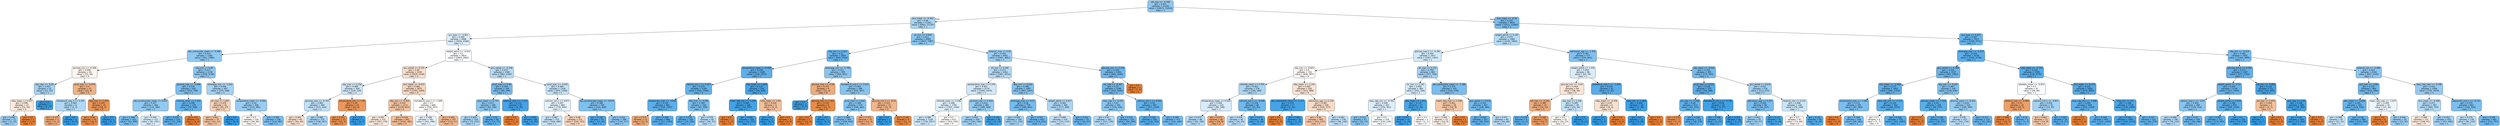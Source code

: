 digraph Tree {
node [shape=box, style="filled, rounded", color="black", fontname="helvetica"] ;
edge [fontname="helvetica"] ;
0 [label="ptt_max <= -0.348\ngini = 0.421\nsamples = 21182\nvalue = [10072, 23418]\nclass = 1", fillcolor="#8ec7f0"] ;
1 [label="bun_mean <= -0.443\ngini = 0.46\nsamples = 11561\nvalue = [6561, 11735]\nclass = 1", fillcolor="#a8d4f4"] ;
0 -> 1 [labeldistance=2.5, labelangle=45, headlabel="True"] ;
2 [label="gcs_eyes <= -0.461\ngini = 0.495\nsamples = 4996\nvalue = [3554, 4348]\nclass = 1", fillcolor="#dbedfa"] ;
1 -> 2 ;
3 [label="abs_monocytes_mean <= -0.489\ngini = 0.423\nsamples = 1182\nvalue = [561, 1286]\nclass = 1", fillcolor="#8fc8f0"] ;
2 -> 3 ;
4 [label="glucose_min <= -0.308\ngini = 0.499\nsamples = 43\nvalue = [33, 30]\nclass = 0", fillcolor="#fdf4ed"] ;
3 -> 4 ;
5 [label="sbp_max <= -0.05\ngini = 0.457\nsamples = 22\nvalue = [12, 22]\nclass = 1", fillcolor="#a5d2f3"] ;
4 -> 5 ;
6 [label="mbp_mean <= 0.247\ngini = 0.496\nsamples = 15\nvalue = [12, 10]\nclass = 0", fillcolor="#fbeade"] ;
5 -> 6 ;
7 [label="gini = 0.444\nsamples = 12\nvalue = [5, 10]\nclass = 1", fillcolor="#9ccef2"] ;
6 -> 7 ;
8 [label="gini = 0.0\nsamples = 3\nvalue = [7, 0]\nclass = 0", fillcolor="#e58139"] ;
6 -> 8 ;
9 [label="gini = 0.0\nsamples = 7\nvalue = [0, 12]\nclass = 1", fillcolor="#399de5"] ;
5 -> 9 ;
10 [label="pco2_max <= -0.479\ngini = 0.4\nsamples = 21\nvalue = [21, 8]\nclass = 0", fillcolor="#efb184"] ;
4 -> 10 ;
11 [label="hematocrit_max.1 <= 0.347\ngini = 0.469\nsamples = 6\nvalue = [3, 5]\nclass = 1", fillcolor="#b0d8f5"] ;
10 -> 11 ;
12 [label="gini = 0.375\nsamples = 3\nvalue = [3, 1]\nclass = 0", fillcolor="#eeab7b"] ;
11 -> 12 ;
13 [label="gini = 0.0\nsamples = 3\nvalue = [0, 4]\nclass = 1", fillcolor="#399de5"] ;
11 -> 13 ;
14 [label="dbp_max <= 1.403\ngini = 0.245\nsamples = 15\nvalue = [18, 3]\nclass = 0", fillcolor="#e9965a"] ;
10 -> 14 ;
15 [label="gini = 0.18\nsamples = 14\nvalue = [18, 2]\nclass = 0", fillcolor="#e88f4f"] ;
14 -> 15 ;
16 [label="gini = 0.0\nsamples = 1\nvalue = [0, 1]\nclass = 1", fillcolor="#399de5"] ;
14 -> 16 ;
17 [label="sbp_min <= 0.09\ngini = 0.417\nsamples = 1139\nvalue = [528, 1256]\nclass = 1", fillcolor="#8cc6f0"] ;
3 -> 17 ;
18 [label="glucose_max <= -0.068\ngini = 0.378\nsamples = 642\nvalue = [253, 748]\nclass = 1", fillcolor="#7cbeee"] ;
17 -> 18 ;
19 [label="abs_lymphocytes_mean <= 0.023\ngini = 0.427\nsamples = 366\nvalue = [174, 390]\nclass = 1", fillcolor="#91c9f1"] ;
18 -> 19 ;
20 [label="gini = 0.368\nsamples = 253\nvalue = [93, 289]\nclass = 1", fillcolor="#79bded"] ;
19 -> 20 ;
21 [label="gini = 0.494\nsamples = 113\nvalue = [81, 101]\nclass = 1", fillcolor="#d8ecfa"] ;
19 -> 21 ;
22 [label="chloride_mean <= 2.401\ngini = 0.296\nsamples = 276\nvalue = [79, 358]\nclass = 1", fillcolor="#65b3eb"] ;
18 -> 22 ;
23 [label="gini = 0.276\nsamples = 270\nvalue = [71, 358]\nclass = 1", fillcolor="#60b0ea"] ;
22 -> 23 ;
24 [label="gini = 0.0\nsamples = 6\nvalue = [8, 0]\nclass = 0", fillcolor="#e58139"] ;
22 -> 24 ;
25 [label="aniongap_min <= -1.242\ngini = 0.456\nsamples = 497\nvalue = [275, 508]\nclass = 1", fillcolor="#a4d2f3"] ;
17 -> 25 ;
26 [label="ph_max <= 1.087\ngini = 0.476\nsamples = 41\nvalue = [42, 27]\nclass = 0", fillcolor="#f6d2b8"] ;
25 -> 26 ;
27 [label="gini = 0.451\nsamples = 37\nvalue = [42, 22]\nclass = 0", fillcolor="#f3c3a1"] ;
26 -> 27 ;
28 [label="gini = 0.0\nsamples = 4\nvalue = [0, 5]\nclass = 1", fillcolor="#399de5"] ;
26 -> 28 ;
29 [label="temperature_mean <= -0.069\ngini = 0.44\nsamples = 456\nvalue = [233, 481]\nclass = 1", fillcolor="#99ccf2"] ;
25 -> 29 ;
30 [label="gini = 0.5\nsamples = 120\nvalue = [99, 94]\nclass = 0", fillcolor="#fef9f5"] ;
29 -> 30 ;
31 [label="gini = 0.382\nsamples = 336\nvalue = [134, 387]\nclass = 1", fillcolor="#7ebfee"] ;
29 -> 31 ;
32 [label="weight_admit <= -0.012\ngini = 0.5\nsamples = 3814\nvalue = [2993, 3062]\nclass = 1", fillcolor="#fbfdfe"] ;
2 -> 32 ;
33 [label="gcs_verbal <= 0.155\ngini = 0.49\nsamples = 2230\nvalue = [2029, 1518]\nclass = 0", fillcolor="#f8dfcd"] ;
32 -> 33 ;
34 [label="sbp_max <= 2.256\ngini = 0.489\nsamples = 358\nvalue = [234, 314]\nclass = 1", fillcolor="#cde6f8"] ;
33 -> 34 ;
35 [label="glucose_max <= -0.743\ngini = 0.482\nsamples = 344\nvalue = [212, 310]\nclass = 1", fillcolor="#c0e0f7"] ;
34 -> 35 ;
36 [label="gini = 0.491\nsamples = 69\nvalue = [64, 49]\nclass = 0", fillcolor="#f9e1d1"] ;
35 -> 36 ;
37 [label="gini = 0.462\nsamples = 275\nvalue = [148, 261]\nclass = 1", fillcolor="#a9d5f4"] ;
35 -> 37 ;
38 [label="temperature_min <= 1.09\ngini = 0.26\nsamples = 14\nvalue = [22, 4]\nclass = 0", fillcolor="#ea985d"] ;
34 -> 38 ;
39 [label="gini = 0.211\nsamples = 13\nvalue = [22, 3]\nclass = 0", fillcolor="#e99254"] ;
38 -> 39 ;
40 [label="gini = 0.0\nsamples = 1\nvalue = [0, 1]\nclass = 1", fillcolor="#399de5"] ;
38 -> 40 ;
41 [label="bun_mean <= -0.615\ngini = 0.481\nsamples = 1872\nvalue = [1795, 1204]\nclass = 0", fillcolor="#f6d6be"] ;
33 -> 41 ;
42 [label="dbp_min <= -0.452\ngini = 0.453\nsamples = 1173\nvalue = [1239, 657]\nclass = 0", fillcolor="#f3c4a2"] ;
41 -> 42 ;
43 [label="gini = 0.497\nsamples = 232\nvalue = [207, 176]\nclass = 0", fillcolor="#fbece1"] ;
42 -> 43 ;
44 [label="gini = 0.434\nsamples = 941\nvalue = [1032, 481]\nclass = 0", fillcolor="#f1bc95"] ;
42 -> 44 ;
45 [label="hematocrit_max.1 <= 1.008\ngini = 0.5\nsamples = 699\nvalue = [556, 547]\nclass = 0", fillcolor="#fffdfc"] ;
41 -> 45 ;
46 [label="gini = 0.498\nsamples = 592\nvalue = [441, 496]\nclass = 1", fillcolor="#e9f4fc"] ;
45 -> 46 ;
47 [label="gini = 0.426\nsamples = 107\nvalue = [115, 51]\nclass = 0", fillcolor="#f1b991"] ;
45 -> 47 ;
48 [label="gcs_verbal <= -0.308\ngini = 0.473\nsamples = 1584\nvalue = [964, 1544]\nclass = 1", fillcolor="#b5daf5"] ;
32 -> 48 ;
49 [label="pco2_max <= 0.46\ngini = 0.359\nsamples = 256\nvalue = [90, 294]\nclass = 1", fillcolor="#76bbed"] ;
48 -> 49 ;
50 [label="spo2_mean <= 0.747\ngini = 0.417\nsamples = 189\nvalue = [84, 199]\nclass = 1", fillcolor="#8dc6f0"] ;
49 -> 50 ;
51 [label="gini = 0.463\nsamples = 129\nvalue = [70, 122]\nclass = 1", fillcolor="#abd5f4"] ;
50 -> 51 ;
52 [label="gini = 0.26\nsamples = 60\nvalue = [14, 77]\nclass = 1", fillcolor="#5dafea"] ;
50 -> 52 ;
53 [label="totalco2_max <= -1.213\ngini = 0.112\nsamples = 67\nvalue = [6, 95]\nclass = 1", fillcolor="#46a3e7"] ;
49 -> 53 ;
54 [label="gini = 0.0\nsamples = 1\nvalue = [1, 0]\nclass = 0", fillcolor="#e58139"] ;
53 -> 54 ;
55 [label="gini = 0.095\nsamples = 66\nvalue = [5, 95]\nclass = 1", fillcolor="#43a2e6"] ;
53 -> 55 ;
56 [label="pco2_max <= -0.052\ngini = 0.484\nsamples = 1328\nvalue = [874, 1250]\nclass = 1", fillcolor="#c3e2f7"] ;
48 -> 56 ;
57 [label="calcium_min.1 <= 0.871\ngini = 0.497\nsamples = 983\nvalue = [730, 842]\nclass = 1", fillcolor="#e5f2fc"] ;
56 -> 57 ;
58 [label="gini = 0.487\nsamples = 752\nvalue = [500, 689]\nclass = 1", fillcolor="#c9e4f8"] ;
57 -> 58 ;
59 [label="gini = 0.48\nsamples = 231\nvalue = [230, 153]\nclass = 0", fillcolor="#f6d5bd"] ;
57 -> 59 ;
60 [label="abs_lymphocytes_mean <= -0.074\ngini = 0.386\nsamples = 345\nvalue = [144, 408]\nclass = 1", fillcolor="#7fc0ee"] ;
56 -> 60 ;
61 [label="gini = 0.192\nsamples = 57\nvalue = [11, 91]\nclass = 1", fillcolor="#51a9e8"] ;
60 -> 61 ;
62 [label="gini = 0.416\nsamples = 288\nvalue = [133, 317]\nclass = 1", fillcolor="#8cc6f0"] ;
60 -> 62 ;
63 [label="ph_min <= 0.058\ngini = 0.411\nsamples = 6565\nvalue = [3007, 7387]\nclass = 1", fillcolor="#8ac5f0"] ;
1 -> 63 ;
64 [label="sbp_min <= 0.163\ngini = 0.31\nsamples = 2004\nvalue = [600, 2526]\nclass = 1", fillcolor="#68b4eb"] ;
63 -> 64 ;
65 [label="temperature_mean <= 0.908\ngini = 0.258\nsamples = 1409\nvalue = [336, 1875]\nclass = 1", fillcolor="#5cafea"] ;
64 -> 65 ;
66 [label="calcium_min.1 <= 0.507\ngini = 0.279\nsamples = 1199\nvalue = [316, 1566]\nclass = 1", fillcolor="#61b1ea"] ;
65 -> 66 ;
67 [label="baseexcess_max <= -3.404\ngini = 0.255\nsamples = 981\nvalue = [229, 1297]\nclass = 1", fillcolor="#5caeea"] ;
66 -> 67 ;
68 [label="gini = 0.375\nsamples = 13\nvalue = [12, 4]\nclass = 0", fillcolor="#eeab7b"] ;
67 -> 68 ;
69 [label="gini = 0.246\nsamples = 968\nvalue = [217, 1293]\nclass = 1", fillcolor="#5aade9"] ;
67 -> 69 ;
70 [label="dbp_max <= 0.286\ngini = 0.369\nsamples = 218\nvalue = [87, 269]\nclass = 1", fillcolor="#79bded"] ;
66 -> 70 ;
71 [label="gini = 0.279\nsamples = 149\nvalue = [39, 194]\nclass = 1", fillcolor="#61b1ea"] ;
70 -> 71 ;
72 [label="gini = 0.476\nsamples = 69\nvalue = [48, 75]\nclass = 1", fillcolor="#b8dcf6"] ;
70 -> 72 ;
73 [label="dbp_mean <= 1.605\ngini = 0.114\nsamples = 210\nvalue = [20, 309]\nclass = 1", fillcolor="#46a3e7"] ;
65 -> 73 ;
74 [label="heart_rate_min <= -1.704\ngini = 0.094\nsamples = 206\nvalue = [16, 307]\nclass = 1", fillcolor="#43a2e6"] ;
73 -> 74 ;
75 [label="gini = 0.0\nsamples = 1\nvalue = [1, 0]\nclass = 0", fillcolor="#e58139"] ;
74 -> 75 ;
76 [label="gini = 0.089\nsamples = 205\nvalue = [15, 307]\nclass = 1", fillcolor="#43a2e6"] ;
74 -> 76 ;
77 [label="mbp_mean <= 1.69\ngini = 0.444\nsamples = 4\nvalue = [4, 2]\nclass = 0", fillcolor="#f2c09c"] ;
73 -> 77 ;
78 [label="gini = 0.0\nsamples = 2\nvalue = [0, 2]\nclass = 1", fillcolor="#399de5"] ;
77 -> 78 ;
79 [label="gini = 0.0\nsamples = 2\nvalue = [4, 0]\nclass = 0", fillcolor="#e58139"] ;
77 -> 79 ;
80 [label="aniongap_min <= -1.798\ngini = 0.411\nsamples = 595\nvalue = [264, 651]\nclass = 1", fillcolor="#89c5f0"] ;
64 -> 80 ;
81 [label="glucose_max <= -0.29\ngini = 0.375\nsamples = 9\nvalue = [12, 4]\nclass = 0", fillcolor="#eeab7b"] ;
80 -> 81 ;
82 [label="gini = 0.0\nsamples = 3\nvalue = [0, 3]\nclass = 1", fillcolor="#399de5"] ;
81 -> 82 ;
83 [label="glucose_min <= 1.301\ngini = 0.142\nsamples = 6\nvalue = [12, 1]\nclass = 0", fillcolor="#e78c49"] ;
81 -> 83 ;
84 [label="gini = 0.0\nsamples = 5\nvalue = [12, 0]\nclass = 0", fillcolor="#e58139"] ;
83 -> 84 ;
85 [label="gini = 0.0\nsamples = 1\nvalue = [0, 1]\nclass = 1", fillcolor="#399de5"] ;
83 -> 85 ;
86 [label="hematocrit_max.1 <= 2.627\ngini = 0.403\nsamples = 586\nvalue = [252, 647]\nclass = 1", fillcolor="#86c3ef"] ;
80 -> 86 ;
87 [label="pco2_max <= 4.602\ngini = 0.396\nsamples = 574\nvalue = [240, 642]\nclass = 1", fillcolor="#83c2ef"] ;
86 -> 87 ;
88 [label="gini = 0.388\nsamples = 564\nvalue = [228, 638]\nclass = 1", fillcolor="#80c0ee"] ;
87 -> 88 ;
89 [label="gini = 0.375\nsamples = 10\nvalue = [12, 4]\nclass = 0", fillcolor="#eeab7b"] ;
87 -> 89 ;
90 [label="glucose_min.2 <= -0.26\ngini = 0.415\nsamples = 12\nvalue = [12, 5]\nclass = 0", fillcolor="#f0b58b"] ;
86 -> 90 ;
91 [label="gini = 0.0\nsamples = 3\nvalue = [0, 4]\nclass = 1", fillcolor="#399de5"] ;
90 -> 91 ;
92 [label="gini = 0.142\nsamples = 9\nvalue = [12, 1]\nclass = 0", fillcolor="#e78c49"] ;
90 -> 92 ;
93 [label="totalco2_max <= 0.02\ngini = 0.443\nsamples = 4561\nvalue = [2407, 4861]\nclass = 1", fillcolor="#9bcef2"] ;
63 -> 93 ;
94 [label="ph_min <= 0.166\ngini = 0.471\nsamples = 3261\nvalue = [1967, 3221]\nclass = 1", fillcolor="#b2d9f5"] ;
93 -> 94 ;
95 [label="temperature_max <= 0.376\ngini = 0.491\nsamples = 2174\nvalue = [1500, 1974]\nclass = 1", fillcolor="#cfe7f9"] ;
94 -> 95 ;
96 [label="chloride_mean <= 0.196\ngini = 0.496\nsamples = 1792\nvalue = [1302, 1546]\nclass = 1", fillcolor="#e0f0fb"] ;
95 -> 96 ;
97 [label="gini = 0.489\nsamples = 1120\nvalue = [759, 1017]\nclass = 1", fillcolor="#cde6f8"] ;
96 -> 97 ;
98 [label="gini = 0.5\nsamples = 672\nvalue = [543, 529]\nclass = 0", fillcolor="#fefcfa"] ;
96 -> 98 ;
99 [label="glucose_max <= 0.928\ngini = 0.433\nsamples = 382\nvalue = [198, 428]\nclass = 1", fillcolor="#95caf1"] ;
95 -> 99 ;
100 [label="gini = 0.455\nsamples = 336\nvalue = [192, 356]\nclass = 1", fillcolor="#a4d2f3"] ;
99 -> 100 ;
101 [label="gini = 0.142\nsamples = 46\nvalue = [6, 72]\nclass = 1", fillcolor="#49a5e7"] ;
99 -> 101 ;
102 [label="dbp_min <= 0.524\ngini = 0.396\nsamples = 1087\nvalue = [467, 1247]\nclass = 1", fillcolor="#83c2ef"] ;
94 -> 102 ;
103 [label="aniongap_max <= -0.57\ngini = 0.36\nsamples = 778\nvalue = [290, 941]\nclass = 1", fillcolor="#76bbed"] ;
102 -> 103 ;
104 [label="gini = 0.456\nsamples = 136\nvalue = [71, 131]\nclass = 1", fillcolor="#a4d2f3"] ;
103 -> 104 ;
105 [label="gini = 0.335\nsamples = 642\nvalue = [219, 810]\nclass = 1", fillcolor="#6fb7ec"] ;
103 -> 105 ;
106 [label="weight_admit <= 0.617\ngini = 0.464\nsamples = 309\nvalue = [177, 306]\nclass = 1", fillcolor="#acd6f4"] ;
102 -> 106 ;
107 [label="gini = 0.485\nsamples = 234\nvalue = [155, 219]\nclass = 1", fillcolor="#c5e2f7"] ;
106 -> 107 ;
108 [label="gini = 0.322\nsamples = 75\nvalue = [22, 87]\nclass = 1", fillcolor="#6bb6ec"] ;
106 -> 108 ;
109 [label="glucose_min <= 5.316\ngini = 0.334\nsamples = 1300\nvalue = [440, 1640]\nclass = 1", fillcolor="#6eb7ec"] ;
93 -> 109 ;
110 [label="inr_max <= -0.367\ngini = 0.33\nsamples = 1298\nvalue = [433, 1640]\nclass = 1", fillcolor="#6db7ec"] ;
109 -> 110 ;
111 [label="mbp_max <= -0.037\ngini = 0.41\nsamples = 391\nvalue = [176, 436]\nclass = 1", fillcolor="#89c5ef"] ;
110 -> 111 ;
112 [label="gini = 0.47\nsamples = 181\nvalue = [107, 176]\nclass = 1", fillcolor="#b1d9f5"] ;
111 -> 112 ;
113 [label="gini = 0.331\nsamples = 210\nvalue = [69, 260]\nclass = 1", fillcolor="#6eb7ec"] ;
111 -> 113 ;
114 [label="calcium_min.1 <= 0.265\ngini = 0.29\nsamples = 907\nvalue = [257, 1204]\nclass = 1", fillcolor="#63b2eb"] ;
110 -> 114 ;
115 [label="gini = 0.239\nsamples = 530\nvalue = [116, 720]\nclass = 1", fillcolor="#59ade9"] ;
114 -> 115 ;
116 [label="gini = 0.349\nsamples = 377\nvalue = [141, 484]\nclass = 1", fillcolor="#73baed"] ;
114 -> 116 ;
117 [label="gini = 0.0\nsamples = 2\nvalue = [7, 0]\nclass = 0", fillcolor="#e58139"] ;
109 -> 117 ;
118 [label="bun_mean <= -0.59\ngini = 0.355\nsamples = 9621\nvalue = [3511, 11683]\nclass = 1", fillcolor="#75baed"] ;
0 -> 118 [labeldistance=2.5, labelangle=-45, headlabel="False"] ;
119 [label="weight_admit <= 0.187\ngini = 0.475\nsamples = 1994\nvalue = [1242, 1962]\nclass = 1", fillcolor="#b6dbf5"] ;
118 -> 119 ;
120 [label="glucose_max.2 <= -0.392\ngini = 0.492\nsamples = 1417\nvalue = [1007, 1301]\nclass = 1", fillcolor="#d2e9f9"] ;
119 -> 120 ;
121 [label="sbp_min <= -0.603\ngini = 0.5\nsamples = 732\nvalue = [630, 597]\nclass = 0", fillcolor="#fef8f5"] ;
120 -> 121 ;
122 [label="chloride_mean <= 0.705\ngini = 0.463\nsamples = 176\nvalue = [108, 189]\nclass = 1", fillcolor="#aad5f4"] ;
121 -> 122 ;
123 [label="temperature_mean <= 0.619\ngini = 0.494\nsamples = 110\nvalue = [86, 108]\nclass = 1", fillcolor="#d7ebfa"] ;
122 -> 123 ;
124 [label="gini = 0.472\nsamples = 90\nvalue = [62, 100]\nclass = 1", fillcolor="#b4daf5"] ;
123 -> 124 ;
125 [label="gini = 0.375\nsamples = 20\nvalue = [24, 8]\nclass = 0", fillcolor="#eeab7b"] ;
123 -> 125 ;
126 [label="calcium_min.1 <= -0.099\ngini = 0.336\nsamples = 66\nvalue = [22, 81]\nclass = 1", fillcolor="#6fb8ec"] ;
122 -> 126 ;
127 [label="gini = 0.476\nsamples = 30\nvalue = [16, 25]\nclass = 1", fillcolor="#b8dcf6"] ;
126 -> 127 ;
128 [label="gini = 0.175\nsamples = 36\nvalue = [6, 56]\nclass = 1", fillcolor="#4ea8e8"] ;
126 -> 128 ;
129 [label="dbp_mean <= -1.242\ngini = 0.492\nsamples = 556\nvalue = [522, 408]\nclass = 0", fillcolor="#f9e3d4"] ;
121 -> 129 ;
130 [label="abs_neutrophils_mean <= -1.117\ngini = 0.114\nsamples = 17\nvalue = [2, 31]\nclass = 1", fillcolor="#46a3e7"] ;
129 -> 130 ;
131 [label="gini = 0.0\nsamples = 1\nvalue = [1, 0]\nclass = 0", fillcolor="#e58139"] ;
130 -> 131 ;
132 [label="gini = 0.061\nsamples = 16\nvalue = [1, 31]\nclass = 1", fillcolor="#3fa0e6"] ;
130 -> 132 ;
133 [label="admission_age <= 0.139\ngini = 0.487\nsamples = 539\nvalue = [520, 377]\nclass = 0", fillcolor="#f8dcc9"] ;
129 -> 133 ;
134 [label="gini = 0.46\nsamples = 400\nvalue = [424, 237]\nclass = 0", fillcolor="#f4c7a8"] ;
133 -> 134 ;
135 [label="gini = 0.483\nsamples = 139\nvalue = [96, 140]\nclass = 1", fillcolor="#c1e0f7"] ;
133 -> 135 ;
136 [label="ph_max <= 0.152\ngini = 0.454\nsamples = 685\nvalue = [377, 704]\nclass = 1", fillcolor="#a3d1f3"] ;
120 -> 136 ;
137 [label="inr_min <= 1.142\ngini = 0.492\nsamples = 360\nvalue = [252, 326]\nclass = 1", fillcolor="#d2e9f9"] ;
136 -> 137 ;
138 [label="resp_rate_min <= -0.781\ngini = 0.496\nsamples = 343\nvalue = [250, 301]\nclass = 1", fillcolor="#ddeefb"] ;
137 -> 138 ;
139 [label="gini = 0.413\nsamples = 67\nvalue = [30, 73]\nclass = 1", fillcolor="#8ac5f0"] ;
138 -> 139 ;
140 [label="gini = 0.5\nsamples = 276\nvalue = [220, 228]\nclass = 1", fillcolor="#f8fcfe"] ;
138 -> 140 ;
141 [label="dbp_mean <= 1.011\ngini = 0.137\nsamples = 17\nvalue = [2, 25]\nclass = 1", fillcolor="#49a5e7"] ;
137 -> 141 ;
142 [label="gini = 0.077\nsamples = 15\nvalue = [1, 24]\nclass = 1", fillcolor="#41a1e6"] ;
141 -> 142 ;
143 [label="gini = 0.5\nsamples = 2\nvalue = [1, 1]\nclass = 0", fillcolor="#ffffff"] ;
141 -> 143 ;
144 [label="abs_neutrophils_mean <= -1.286\ngini = 0.374\nsamples = 325\nvalue = [125, 378]\nclass = 1", fillcolor="#7abdee"] ;
136 -> 144 ;
145 [label="heart_rate_max <= 1.549\ngini = 0.461\nsamples = 18\nvalue = [16, 9]\nclass = 0", fillcolor="#f4c8a8"] ;
144 -> 145 ;
146 [label="gini = 0.499\nsamples = 15\nvalue = [10, 9]\nclass = 0", fillcolor="#fcf2eb"] ;
145 -> 146 ;
147 [label="gini = 0.0\nsamples = 3\nvalue = [6, 0]\nclass = 0", fillcolor="#e58139"] ;
145 -> 147 ;
148 [label="gcs_verbal <= 0.618\ngini = 0.352\nsamples = 307\nvalue = [109, 369]\nclass = 1", fillcolor="#73baed"] ;
144 -> 148 ;
149 [label="gini = 0.292\nsamples = 227\nvalue = [65, 301]\nclass = 1", fillcolor="#64b2eb"] ;
148 -> 149 ;
150 [label="gini = 0.477\nsamples = 80\nvalue = [44, 68]\nclass = 1", fillcolor="#b9dcf6"] ;
148 -> 150 ;
151 [label="admission_age <= -1.476\ngini = 0.387\nsamples = 577\nvalue = [235, 661]\nclass = 1", fillcolor="#7fc0ee"] ;
119 -> 151 ;
152 [label="weight_admit <= 1.318\ngini = 0.494\nsamples = 86\nvalue = [63, 78]\nclass = 1", fillcolor="#d9ecfa"] ;
151 -> 152 ;
153 [label="glucose_min <= -0.43\ngini = 0.493\nsamples = 64\nvalue = [58, 46]\nclass = 0", fillcolor="#fae5d6"] ;
152 -> 153 ;
154 [label="ptt_max <= -0.292\ngini = 0.386\nsamples = 25\nvalue = [34, 12]\nclass = 0", fillcolor="#eead7f"] ;
153 -> 154 ;
155 [label="gini = 0.278\nsamples = 6\nvalue = [1, 5]\nclass = 1", fillcolor="#61b1ea"] ;
154 -> 155 ;
156 [label="gini = 0.289\nsamples = 19\nvalue = [33, 7]\nclass = 0", fillcolor="#eb9c63"] ;
154 -> 156 ;
157 [label="sbp_max <= 1.246\ngini = 0.485\nsamples = 39\nvalue = [24, 34]\nclass = 1", fillcolor="#c5e2f7"] ;
153 -> 157 ;
158 [label="gini = 0.5\nsamples = 32\nvalue = [24, 23]\nclass = 0", fillcolor="#fefaf7"] ;
157 -> 158 ;
159 [label="gini = 0.0\nsamples = 7\nvalue = [0, 11]\nclass = 1", fillcolor="#399de5"] ;
157 -> 159 ;
160 [label="potassium_max.1 <= -1.049\ngini = 0.234\nsamples = 22\nvalue = [5, 32]\nclass = 1", fillcolor="#58ace9"] ;
152 -> 160 ;
161 [label="mbp_mean <= -0.356\ngini = 0.49\nsamples = 4\nvalue = [4, 3]\nclass = 0", fillcolor="#f8e0ce"] ;
160 -> 161 ;
162 [label="gini = 0.0\nsamples = 2\nvalue = [0, 3]\nclass = 1", fillcolor="#399de5"] ;
161 -> 162 ;
163 [label="gini = 0.0\nsamples = 2\nvalue = [4, 0]\nclass = 0", fillcolor="#e58139"] ;
161 -> 163 ;
164 [label="mbp_min <= 1.403\ngini = 0.064\nsamples = 18\nvalue = [1, 29]\nclass = 1", fillcolor="#40a0e6"] ;
160 -> 164 ;
165 [label="gini = 0.0\nsamples = 17\nvalue = [0, 29]\nclass = 1", fillcolor="#399de5"] ;
164 -> 165 ;
166 [label="gini = 0.0\nsamples = 1\nvalue = [1, 0]\nclass = 0", fillcolor="#e58139"] ;
164 -> 166 ;
167 [label="sbp_mean <= -0.016\ngini = 0.352\nsamples = 491\nvalue = [172, 583]\nclass = 1", fillcolor="#73baed"] ;
151 -> 167 ;
168 [label="pco2_max <= 0.631\ngini = 0.238\nsamples = 275\nvalue = [59, 368]\nclass = 1", fillcolor="#59ade9"] ;
167 -> 168 ;
169 [label="ph_max <= -1.638\ngini = 0.28\nsamples = 213\nvalue = [55, 271]\nclass = 1", fillcolor="#61b1ea"] ;
168 -> 169 ;
170 [label="gini = 0.219\nsamples = 3\nvalue = [7, 1]\nclass = 0", fillcolor="#e99355"] ;
169 -> 170 ;
171 [label="gini = 0.256\nsamples = 210\nvalue = [48, 270]\nclass = 1", fillcolor="#5caeea"] ;
169 -> 171 ;
172 [label="hematocrit_min.1 <= -0.791\ngini = 0.076\nsamples = 62\nvalue = [4, 97]\nclass = 1", fillcolor="#41a1e6"] ;
168 -> 172 ;
173 [label="gini = 0.198\nsamples = 17\nvalue = [3, 24]\nclass = 1", fillcolor="#52a9e8"] ;
172 -> 173 ;
174 [label="gini = 0.027\nsamples = 45\nvalue = [1, 73]\nclass = 1", fillcolor="#3c9ee5"] ;
172 -> 174 ;
175 [label="gcs_verbal <= 0.618\ngini = 0.452\nsamples = 216\nvalue = [113, 215]\nclass = 1", fillcolor="#a1d1f3"] ;
167 -> 175 ;
176 [label="admission_age <= 0.197\ngini = 0.366\nsamples = 90\nvalue = [34, 107]\nclass = 1", fillcolor="#78bced"] ;
175 -> 176 ;
177 [label="gini = 0.452\nsamples = 55\nvalue = [30, 57]\nclass = 1", fillcolor="#a1d1f3"] ;
176 -> 177 ;
178 [label="gini = 0.137\nsamples = 35\nvalue = [4, 50]\nclass = 1", fillcolor="#49a5e7"] ;
176 -> 178 ;
179 [label="totalco2_min <= 0.331\ngini = 0.488\nsamples = 126\nvalue = [79, 108]\nclass = 1", fillcolor="#cae5f8"] ;
175 -> 179 ;
180 [label="gini = 0.5\nsamples = 97\nvalue = [73, 69]\nclass = 0", fillcolor="#fef8f4"] ;
179 -> 180 ;
181 [label="gini = 0.231\nsamples = 29\nvalue = [6, 39]\nclass = 1", fillcolor="#57ace9"] ;
179 -> 181 ;
182 [label="gcs_eyes <= 0.412\ngini = 0.307\nsamples = 7627\nvalue = [2269, 9721]\nclass = 1", fillcolor="#67b4eb"] ;
118 -> 182 ;
183 [label="aniongap_max <= -0.373\ngini = 0.254\nsamples = 4236\nvalue = [1005, 5726]\nclass = 1", fillcolor="#5caeea"] ;
182 -> 183 ;
184 [label="gcs_verbal <= -0.308\ngini = 0.316\nsamples = 1527\nvalue = [487, 1991]\nclass = 1", fillcolor="#69b5eb"] ;
183 -> 184 ;
185 [label="bun_mean <= -0.468\ngini = 0.271\nsamples = 1007\nvalue = [261, 1355]\nclass = 1", fillcolor="#5fb0ea"] ;
184 -> 185 ;
186 [label="temperature_max <= -2.462\ngini = 0.372\nsamples = 245\nvalue = [93, 283]\nclass = 1", fillcolor="#7abdee"] ;
185 -> 186 ;
187 [label="gini = 0.0\nsamples = 1\nvalue = [3, 0]\nclass = 0", fillcolor="#e58139"] ;
186 -> 187 ;
188 [label="gini = 0.366\nsamples = 244\nvalue = [90, 283]\nclass = 1", fillcolor="#78bced"] ;
186 -> 188 ;
189 [label="resp_rate_min <= -2.712\ngini = 0.234\nsamples = 762\nvalue = [168, 1072]\nclass = 1", fillcolor="#58ace9"] ;
185 -> 189 ;
190 [label="gini = 0.5\nsamples = 6\nvalue = [7, 7]\nclass = 0", fillcolor="#ffffff"] ;
189 -> 190 ;
191 [label="gini = 0.228\nsamples = 756\nvalue = [161, 1065]\nclass = 1", fillcolor="#57ace9"] ;
189 -> 191 ;
192 [label="sbp_min <= -0.487\ngini = 0.387\nsamples = 520\nvalue = [226, 636]\nclass = 1", fillcolor="#7fc0ee"] ;
184 -> 192 ;
193 [label="glucose_mean <= -1.319\ngini = 0.247\nsamples = 168\nvalue = [40, 237]\nclass = 1", fillcolor="#5aaee9"] ;
192 -> 193 ;
194 [label="gini = 0.0\nsamples = 1\nvalue = [2, 0]\nclass = 0", fillcolor="#e58139"] ;
193 -> 194 ;
195 [label="gini = 0.238\nsamples = 167\nvalue = [38, 237]\nclass = 1", fillcolor="#59ade9"] ;
193 -> 195 ;
196 [label="glucose_mean <= -0.202\ngini = 0.434\nsamples = 352\nvalue = [186, 399]\nclass = 1", fillcolor="#95cbf1"] ;
192 -> 196 ;
197 [label="gini = 0.478\nsamples = 215\nvalue = [141, 216]\nclass = 1", fillcolor="#baddf6"] ;
196 -> 197 ;
198 [label="gini = 0.317\nsamples = 137\nvalue = [45, 183]\nclass = 1", fillcolor="#6ab5eb"] ;
196 -> 198 ;
199 [label="mbp_mean <= -2.119\ngini = 0.214\nsamples = 2709\nvalue = [518, 3735]\nclass = 1", fillcolor="#54abe9"] ;
183 -> 199 ;
200 [label="platelets_mean <= -0.833\ngini = 0.5\nsamples = 47\nvalue = [39, 40]\nclass = 1", fillcolor="#fafdfe"] ;
199 -> 200 ;
201 [label="totalco2_max <= -0.989\ngini = 0.32\nsamples = 15\nvalue = [20, 5]\nclass = 0", fillcolor="#eca06a"] ;
200 -> 201 ;
202 [label="gini = 0.095\nsamples = 12\nvalue = [19, 1]\nclass = 0", fillcolor="#e68843"] ;
201 -> 202 ;
203 [label="gini = 0.32\nsamples = 3\nvalue = [1, 4]\nclass = 1", fillcolor="#6ab6ec"] ;
201 -> 203 ;
204 [label="calcium_min.1 <= -0.827\ngini = 0.456\nsamples = 32\nvalue = [19, 35]\nclass = 1", fillcolor="#a4d2f3"] ;
200 -> 204 ;
205 [label="gini = 0.463\nsamples = 12\nvalue = [14, 8]\nclass = 0", fillcolor="#f4c9aa"] ;
204 -> 205 ;
206 [label="gini = 0.264\nsamples = 20\nvalue = [5, 27]\nclass = 1", fillcolor="#5eafea"] ;
204 -> 206 ;
207 [label="bun_mean <= -0.125\ngini = 0.203\nsamples = 2662\nvalue = [479, 3695]\nclass = 1", fillcolor="#53aae8"] ;
199 -> 207 ;
208 [label="resp_rate_min <= -2.988\ngini = 0.266\nsamples = 944\nvalue = [234, 1249]\nclass = 1", fillcolor="#5eafea"] ;
207 -> 208 ;
209 [label="gini = 0.0\nsamples = 1\nvalue = [3, 0]\nclass = 0", fillcolor="#e58139"] ;
208 -> 209 ;
210 [label="gini = 0.263\nsamples = 943\nvalue = [231, 1249]\nclass = 1", fillcolor="#5eafea"] ;
208 -> 210 ;
211 [label="mbp_min <= 0.6\ngini = 0.166\nsamples = 1718\nvalue = [245, 2446]\nclass = 1", fillcolor="#4da7e8"] ;
207 -> 211 ;
212 [label="gini = 0.142\nsamples = 1497\nvalue = [181, 2172]\nclass = 1", fillcolor="#49a5e7"] ;
211 -> 212 ;
213 [label="gini = 0.307\nsamples = 221\nvalue = [64, 274]\nclass = 1", fillcolor="#67b4eb"] ;
211 -> 213 ;
214 [label="sbp_min <= -0.314\ngini = 0.365\nsamples = 3391\nvalue = [1264, 3995]\nclass = 1", fillcolor="#78bced"] ;
182 -> 214 ;
215 [label="glucose_min.2 <= 0.592\ngini = 0.271\nsamples = 1347\nvalue = [337, 1750]\nclass = 1", fillcolor="#5fb0ea"] ;
214 -> 215 ;
216 [label="weight_admit <= -0.72\ngini = 0.295\nsamples = 1136\nvalue = [317, 1445]\nclass = 1", fillcolor="#64b2eb"] ;
215 -> 216 ;
217 [label="calcium_max.1 <= -0.07\ngini = 0.409\nsamples = 284\nvalue = [128, 319]\nclass = 1", fillcolor="#88c4ef"] ;
216 -> 217 ;
218 [label="gini = 0.468\nsamples = 140\nvalue = [79, 133]\nclass = 1", fillcolor="#afd7f4"] ;
217 -> 218 ;
219 [label="gini = 0.33\nsamples = 144\nvalue = [49, 186]\nclass = 1", fillcolor="#6db7ec"] ;
217 -> 219 ;
220 [label="weight_admit <= 0.978\ngini = 0.246\nsamples = 852\nvalue = [189, 1126]\nclass = 1", fillcolor="#5aade9"] ;
216 -> 220 ;
221 [label="gini = 0.267\nsamples = 732\nvalue = [179, 947]\nclass = 1", fillcolor="#5eb0ea"] ;
220 -> 221 ;
222 [label="gini = 0.1\nsamples = 120\nvalue = [10, 179]\nclass = 1", fillcolor="#44a2e6"] ;
220 -> 222 ;
223 [label="ptt_min <= -0.958\ngini = 0.116\nsamples = 211\nvalue = [20, 305]\nclass = 1", fillcolor="#46a3e7"] ;
215 -> 223 ;
224 [label="ptt_max <= 2.035\ngini = 0.444\nsamples = 2\nvalue = [2, 1]\nclass = 0", fillcolor="#f2c09c"] ;
223 -> 224 ;
225 [label="gini = 0.0\nsamples = 1\nvalue = [0, 1]\nclass = 1", fillcolor="#399de5"] ;
224 -> 225 ;
226 [label="gini = 0.0\nsamples = 1\nvalue = [2, 0]\nclass = 0", fillcolor="#e58139"] ;
224 -> 226 ;
227 [label="po2_max <= 2.03\ngini = 0.106\nsamples = 209\nvalue = [18, 304]\nclass = 1", fillcolor="#45a3e7"] ;
223 -> 227 ;
228 [label="gini = 0.09\nsamples = 206\nvalue = [15, 304]\nclass = 1", fillcolor="#43a2e6"] ;
227 -> 228 ;
229 [label="gini = 0.0\nsamples = 3\nvalue = [3, 0]\nclass = 0", fillcolor="#e58139"] ;
227 -> 229 ;
230 [label="totalco2_min <= -0.086\ngini = 0.414\nsamples = 2044\nvalue = [927, 2245]\nclass = 1", fillcolor="#8bc5f0"] ;
214 -> 230 ;
231 [label="po2_max <= 1.696\ngini = 0.332\nsamples = 460\nvalue = [151, 566]\nclass = 1", fillcolor="#6eb7ec"] ;
230 -> 231 ;
232 [label="wbc_mean <= -0.656\ngini = 0.305\nsamples = 425\nvalue = [124, 536]\nclass = 1", fillcolor="#67b4eb"] ;
231 -> 232 ;
233 [label="gini = 0.486\nsamples = 35\nvalue = [22, 31]\nclass = 1", fillcolor="#c6e3f7"] ;
232 -> 233 ;
234 [label="gini = 0.28\nsamples = 390\nvalue = [102, 505]\nclass = 1", fillcolor="#61b1ea"] ;
232 -> 234 ;
235 [label="heart_rate_max <= -1.074\ngini = 0.499\nsamples = 35\nvalue = [27, 30]\nclass = 1", fillcolor="#ebf5fc"] ;
231 -> 235 ;
236 [label="gini = 0.0\nsamples = 6\nvalue = [12, 0]\nclass = 0", fillcolor="#e58139"] ;
235 -> 236 ;
237 [label="gini = 0.444\nsamples = 29\nvalue = [15, 30]\nclass = 1", fillcolor="#9ccef2"] ;
235 -> 237 ;
238 [label="resp_rate_max <= -0.248\ngini = 0.432\nsamples = 1584\nvalue = [776, 1679]\nclass = 1", fillcolor="#95caf1"] ;
230 -> 238 ;
239 [label="bun_mean <= -0.468\ngini = 0.471\nsamples = 783\nvalue = [460, 753]\nclass = 1", fillcolor="#b2d9f5"] ;
238 -> 239 ;
240 [label="gini = 0.496\nsamples = 131\nvalue = [108, 91]\nclass = 0", fillcolor="#fbebe0"] ;
239 -> 240 ;
241 [label="gini = 0.453\nsamples = 652\nvalue = [352, 662]\nclass = 1", fillcolor="#a2d1f3"] ;
239 -> 241 ;
242 [label="potassium_max.1 <= -0.751\ngini = 0.379\nsamples = 801\nvalue = [316, 926]\nclass = 1", fillcolor="#7dbeee"] ;
238 -> 242 ;
243 [label="gini = 0.479\nsamples = 139\nvalue = [85, 129]\nclass = 1", fillcolor="#bbdef6"] ;
242 -> 243 ;
244 [label="gini = 0.348\nsamples = 662\nvalue = [231, 797]\nclass = 1", fillcolor="#72b9ed"] ;
242 -> 244 ;
}